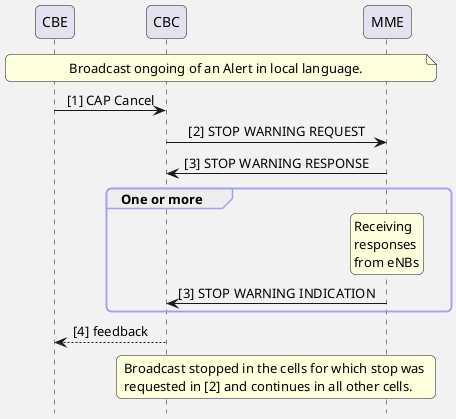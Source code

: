 @startuml
hide footbox
skinparam Shadowing false
skinparam BackgroundColor #f2f2f2
skinparam SequenceGroupBodyBackgroundColor transparent
skinparam roundcorner 10
skinparam ParticipantPadding 30
skinparam BoxPadding 10
skinparam SequenceGroupBorderColor #a0a0ff
skinparam SequenceMessageAlign center

participant CBE as cbe
participant CBC as cbc
participant MME as mme


note across: Broadcast ongoing of an Alert in local language.  

cbe -> cbc: [1] CAP Cancel
cbc -> mme: [2] STOP WARNING REQUEST
mme -> cbc: [3] STOP WARNING RESPONSE

group One or more
    rnote over mme
        Receiving 
        responses 
        from eNBs
    endrnote
    mme -> cbc: [3] STOP WARNING INDICATION
end

cbc --> cbe: [4] feedback
rnote over cbc, mme 
    Broadcast stopped in the cells for which stop was 
    requested in [2] and continues in all other cells.
endrnote

@enduml